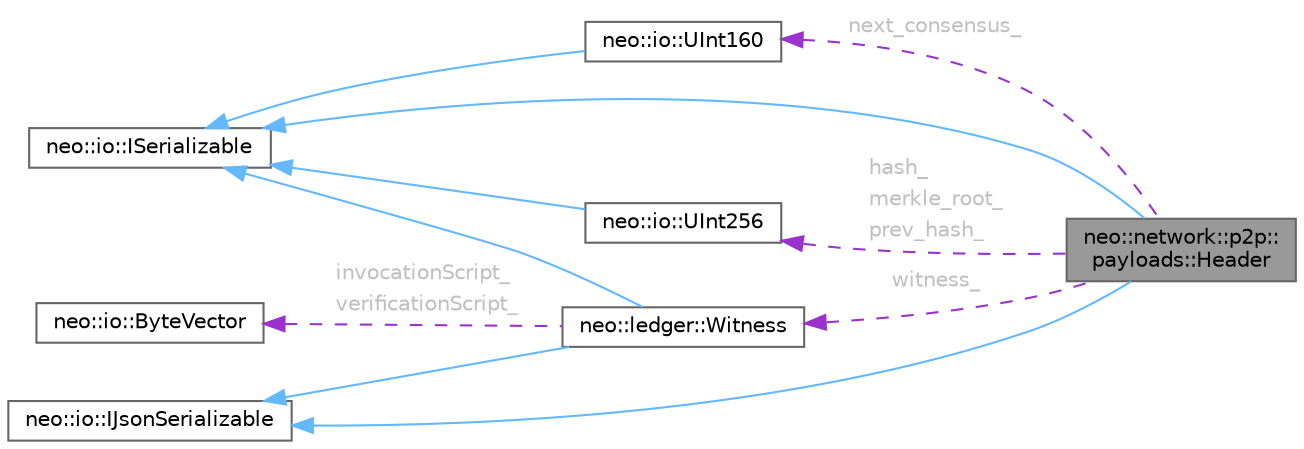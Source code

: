 digraph "neo::network::p2p::payloads::Header"
{
 // LATEX_PDF_SIZE
  bgcolor="transparent";
  edge [fontname=Helvetica,fontsize=10,labelfontname=Helvetica,labelfontsize=10];
  node [fontname=Helvetica,fontsize=10,shape=box,height=0.2,width=0.4];
  rankdir="LR";
  Node1 [id="Node000001",label="neo::network::p2p::\lpayloads::Header",height=0.2,width=0.4,color="gray40", fillcolor="grey60", style="filled", fontcolor="black",tooltip="Represents the header of a block. This matches the C# Neo.Network.P2P.Payloads.Header class exactly."];
  Node2 -> Node1 [id="edge11_Node000001_Node000002",dir="back",color="steelblue1",style="solid",tooltip=" "];
  Node2 [id="Node000002",label="neo::io::ISerializable",height=0.2,width=0.4,color="gray40", fillcolor="white", style="filled",URL="$classneo_1_1io_1_1_i_serializable.html",tooltip="Interface for objects that can be serialized/deserialized."];
  Node3 -> Node1 [id="edge12_Node000001_Node000003",dir="back",color="steelblue1",style="solid",tooltip=" "];
  Node3 [id="Node000003",label="neo::io::IJsonSerializable",height=0.2,width=0.4,color="gray40", fillcolor="white", style="filled",URL="$classneo_1_1io_1_1_i_json_serializable.html",tooltip="Interface for objects that can be serialized/deserialized to/from JSON."];
  Node4 -> Node1 [id="edge13_Node000001_Node000004",dir="back",color="darkorchid3",style="dashed",tooltip=" ",label=<<TABLE CELLBORDER="0" BORDER="0"><TR><TD VALIGN="top" ALIGN="LEFT" CELLPADDING="1" CELLSPACING="0">hash_</TD></TR>
<TR><TD VALIGN="top" ALIGN="LEFT" CELLPADDING="1" CELLSPACING="0">merkle_root_</TD></TR>
<TR><TD VALIGN="top" ALIGN="LEFT" CELLPADDING="1" CELLSPACING="0">prev_hash_</TD></TR>
</TABLE>> ,fontcolor="grey" ];
  Node4 [id="Node000004",label="neo::io::UInt256",height=0.2,width=0.4,color="gray40", fillcolor="white", style="filled",URL="$classneo_1_1io_1_1_u_int256.html",tooltip="Represents a 256-bit unsigned integer."];
  Node2 -> Node4 [id="edge14_Node000004_Node000002",dir="back",color="steelblue1",style="solid",tooltip=" "];
  Node5 -> Node1 [id="edge15_Node000001_Node000005",dir="back",color="darkorchid3",style="dashed",tooltip=" ",label=<<TABLE CELLBORDER="0" BORDER="0"><TR><TD VALIGN="top" ALIGN="LEFT" CELLPADDING="1" CELLSPACING="0">next_consensus_</TD></TR>
</TABLE>> ,fontcolor="grey" ];
  Node5 [id="Node000005",label="neo::io::UInt160",height=0.2,width=0.4,color="gray40", fillcolor="white", style="filled",URL="$classneo_1_1io_1_1_u_int160.html",tooltip="Represents a 160-bit unsigned integer."];
  Node2 -> Node5 [id="edge16_Node000005_Node000002",dir="back",color="steelblue1",style="solid",tooltip=" "];
  Node6 -> Node1 [id="edge17_Node000001_Node000006",dir="back",color="darkorchid3",style="dashed",tooltip=" ",label=<<TABLE CELLBORDER="0" BORDER="0"><TR><TD VALIGN="top" ALIGN="LEFT" CELLPADDING="1" CELLSPACING="0">witness_</TD></TR>
</TABLE>> ,fontcolor="grey" ];
  Node6 [id="Node000006",label="neo::ledger::Witness",height=0.2,width=0.4,color="gray40", fillcolor="white", style="filled",URL="$classneo_1_1ledger_1_1_witness.html",tooltip="Represents a witness."];
  Node2 -> Node6 [id="edge18_Node000006_Node000002",dir="back",color="steelblue1",style="solid",tooltip=" "];
  Node3 -> Node6 [id="edge19_Node000006_Node000003",dir="back",color="steelblue1",style="solid",tooltip=" "];
  Node7 -> Node6 [id="edge20_Node000006_Node000007",dir="back",color="darkorchid3",style="dashed",tooltip=" ",label=<<TABLE CELLBORDER="0" BORDER="0"><TR><TD VALIGN="top" ALIGN="LEFT" CELLPADDING="1" CELLSPACING="0">invocationScript_</TD></TR>
<TR><TD VALIGN="top" ALIGN="LEFT" CELLPADDING="1" CELLSPACING="0">verificationScript_</TD></TR>
</TABLE>> ,fontcolor="grey" ];
  Node7 [id="Node000007",label="neo::io::ByteVector",height=0.2,width=0.4,color="gray40", fillcolor="white", style="filled",URL="$classneo_1_1io_1_1_byte_vector.html",tooltip="A mutable byte array with efficient operations."];
}
